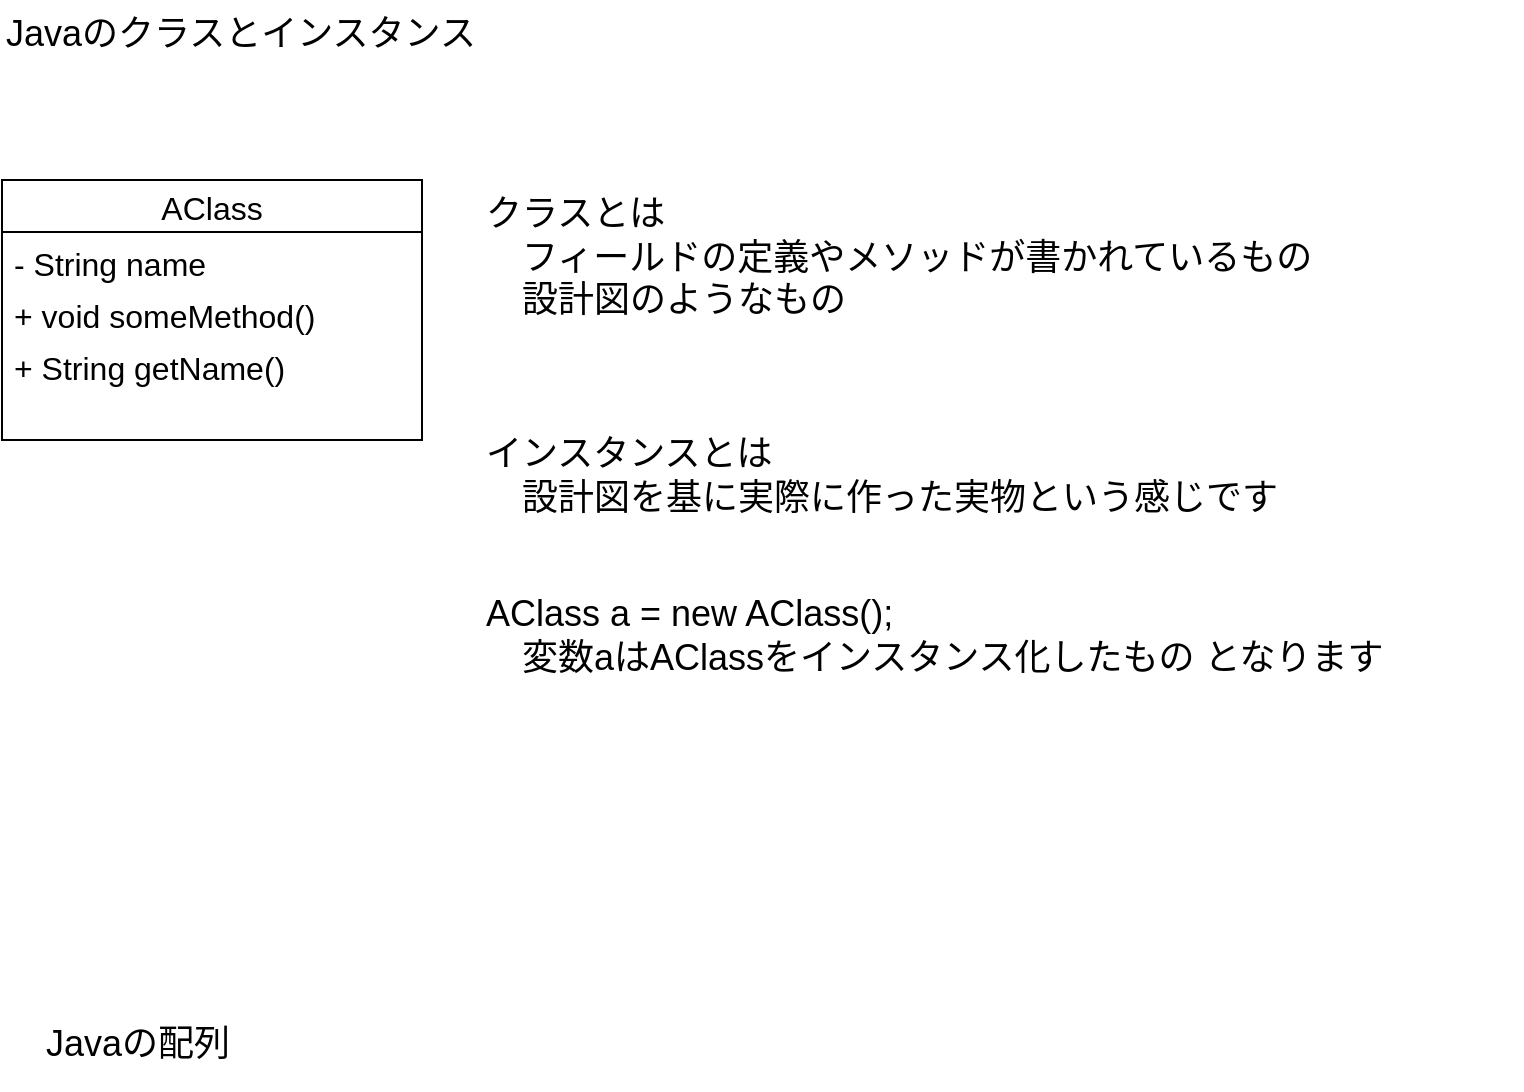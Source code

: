 <mxfile version="18.0.1" type="device"><diagram id="BDI9iRB7pnNFW-Wu2j4W" name="ページ1"><mxGraphModel dx="1312" dy="1025" grid="1" gridSize="10" guides="1" tooltips="1" connect="1" arrows="1" fold="1" page="1" pageScale="1" pageWidth="827" pageHeight="1169" math="0" shadow="0"><root><mxCell id="0"/><mxCell id="1" parent="0"/><mxCell id="0hffllt7PcMI09apuitf-2" value="Javaの配列" style="text;html=1;strokeColor=none;fillColor=none;align=left;verticalAlign=top;whiteSpace=wrap;rounded=0;fontSize=18;" vertex="1" parent="1"><mxGeometry x="60" y="545" width="290" height="40" as="geometry"/></mxCell><mxCell id="0hffllt7PcMI09apuitf-3" value="Javaのクラスとインスタンス" style="text;html=1;strokeColor=none;fillColor=none;align=left;verticalAlign=top;whiteSpace=wrap;rounded=0;fontSize=18;" vertex="1" parent="1"><mxGeometry x="40" y="40" width="290" height="40" as="geometry"/></mxCell><mxCell id="0hffllt7PcMI09apuitf-5" value="AClass" style="swimlane;fontStyle=0;childLayout=stackLayout;horizontal=1;startSize=26;fillColor=none;horizontalStack=0;resizeParent=1;resizeParentMax=0;resizeLast=0;collapsible=1;marginBottom=0;fontSize=16;" vertex="1" parent="1"><mxGeometry x="40" y="130" width="210" height="130" as="geometry"/></mxCell><mxCell id="0hffllt7PcMI09apuitf-6" value="- String name" style="text;strokeColor=none;fillColor=none;align=left;verticalAlign=top;spacingLeft=4;spacingRight=4;overflow=hidden;rotatable=0;points=[[0,0.5],[1,0.5]];portConstraint=eastwest;fontSize=16;" vertex="1" parent="0hffllt7PcMI09apuitf-5"><mxGeometry y="26" width="210" height="26" as="geometry"/></mxCell><mxCell id="0hffllt7PcMI09apuitf-7" value="+ void someMethod()" style="text;strokeColor=none;fillColor=none;align=left;verticalAlign=top;spacingLeft=4;spacingRight=4;overflow=hidden;rotatable=0;points=[[0,0.5],[1,0.5]];portConstraint=eastwest;fontSize=16;" vertex="1" parent="0hffllt7PcMI09apuitf-5"><mxGeometry y="52" width="210" height="26" as="geometry"/></mxCell><mxCell id="0hffllt7PcMI09apuitf-8" value="+ String getName()" style="text;strokeColor=none;fillColor=none;align=left;verticalAlign=top;spacingLeft=4;spacingRight=4;overflow=hidden;rotatable=0;points=[[0,0.5],[1,0.5]];portConstraint=eastwest;fontSize=16;" vertex="1" parent="0hffllt7PcMI09apuitf-5"><mxGeometry y="78" width="210" height="26" as="geometry"/></mxCell><mxCell id="0hffllt7PcMI09apuitf-9" value=" " style="text;strokeColor=none;fillColor=none;align=left;verticalAlign=top;spacingLeft=4;spacingRight=4;overflow=hidden;rotatable=0;points=[[0,0.5],[1,0.5]];portConstraint=eastwest;fontSize=16;" vertex="1" parent="0hffllt7PcMI09apuitf-5"><mxGeometry y="104" width="210" height="26" as="geometry"/></mxCell><mxCell id="0hffllt7PcMI09apuitf-10" value="クラスとは&lt;br&gt;　フィールドの定義やメソッドが書かれているもの&lt;br&gt;　設計図のようなもの" style="text;html=1;strokeColor=none;fillColor=none;align=left;verticalAlign=top;whiteSpace=wrap;rounded=0;fontSize=18;" vertex="1" parent="1"><mxGeometry x="280" y="130" width="420" height="80" as="geometry"/></mxCell><mxCell id="0hffllt7PcMI09apuitf-11" value="インスタンスとは&lt;br&gt;　設計図を基に実際に作った実物という感じです" style="text;html=1;strokeColor=none;fillColor=none;align=left;verticalAlign=top;whiteSpace=wrap;rounded=0;fontSize=18;" vertex="1" parent="1"><mxGeometry x="280" y="250" width="520" height="70" as="geometry"/></mxCell><mxCell id="0hffllt7PcMI09apuitf-12" value="AClass a = new AClass();&lt;br&gt;　変数aはAClassをインスタンス化したもの となります" style="text;html=1;strokeColor=none;fillColor=none;align=left;verticalAlign=top;whiteSpace=wrap;rounded=0;fontSize=18;" vertex="1" parent="1"><mxGeometry x="280" y="330" width="510" height="60" as="geometry"/></mxCell></root></mxGraphModel></diagram></mxfile>